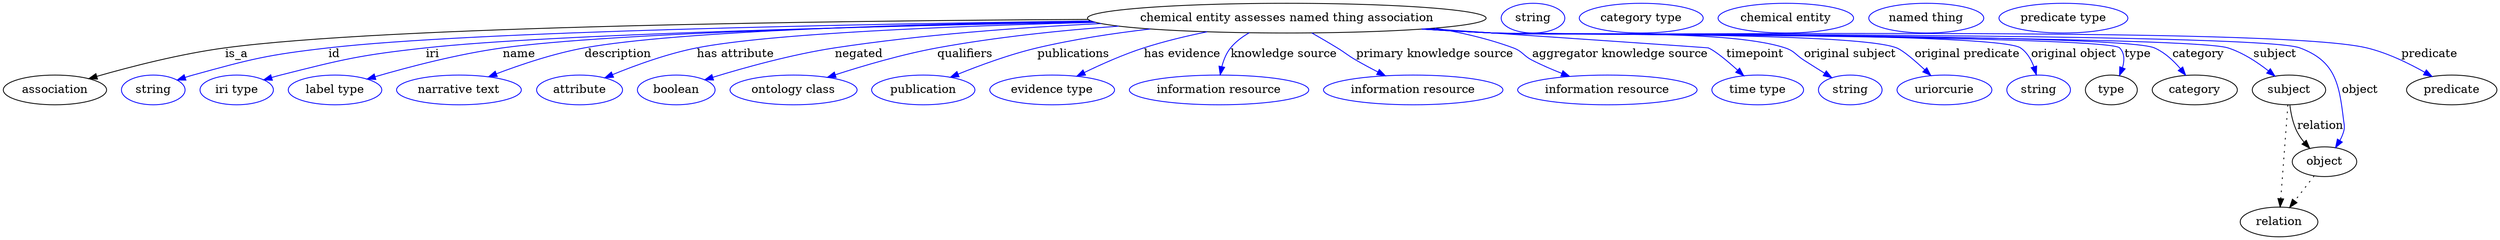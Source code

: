 digraph {
	graph [bb="0,0,3016,283"];
	node [label="\N"];
	"chemical entity assesses named thing association"	[height=0.5,
		label="chemical entity assesses named thing association",
		pos="1551.4,265",
		width=6.698];
	association	[height=0.5,
		pos="62.394,178",
		width=1.7332];
	"chemical entity assesses named thing association" -> association	[label=is_a,
		lp="282.39,221.5",
		pos="e,103.34,191.65 1311.1,263.48 996.67,261.76 462.83,254.95 268.39,229 214.64,221.83 154.52,206.34 113.17,194.5"];
	id	[color=blue,
		height=0.5,
		label=string,
		pos="181.39,178",
		width=1.0652];
	"chemical entity assesses named thing association" -> id	[color=blue,
		label=id,
		lp="400.39,221.5",
		pos="e,210.37,190.01 1314.7,261.55 1028.9,257.76 565.24,248.74 393.39,229 319.53,220.51 301.06,215.79 229.39,196 226.28,195.14 223.08,\
194.18 219.89,193.17",
		style=solid];
	iri	[color=blue,
		height=0.5,
		label="iri type",
		pos="282.39,178",
		width=1.2277];
	"chemical entity assesses named thing association" -> iri	[color=blue,
		label=iri,
		lp="519.39,221.5",
		pos="e,315.01,190.17 1318.7,260.28 1060.9,255.42 661.85,245.54 511.39,229 432.29,220.3 412.55,215.53 335.39,196 331.96,195.13 328.43,\
194.16 324.9,193.14",
		style=solid];
	name	[color=blue,
		height=0.5,
		label="label type",
		pos="401.39,178",
		width=1.5707];
	"chemical entity assesses named thing association" -> name	[color=blue,
		label=name,
		lp="623.39,221.5",
		pos="e,440.4,191.25 1316.9,260.73 1081.7,256.48 735.85,247.32 603.39,229 550.17,221.64 490.6,205.95 450.03,194.1",
		style=solid];
	description	[color=blue,
		height=0.5,
		label="narrative text",
		pos="551.39,178",
		width=2.0943];
	"chemical entity assesses named thing association" -> description	[color=blue,
		label=description,
		lp="741.89,221.5",
		pos="e,586.72,193.92 1314.2,261.65 1104.4,258.2 814.48,249.75 701.39,229 665.13,222.35 625.63,208.91 596.27,197.64",
		style=solid];
	"has attribute"	[color=blue,
		height=0.5,
		label=attribute,
		pos="696.39,178",
		width=1.4443];
	"chemical entity assesses named thing association" -> "has attribute"	[color=blue,
		label="has attribute",
		lp="884.39,221.5",
		pos="e,726.75,192.68 1319.8,259.92 1147.1,255.51 926.51,246.59 837.39,229 802.18,222.05 763.89,208.03 736.11,196.6",
		style=solid];
	negated	[color=blue,
		height=0.5,
		label=boolean,
		pos="813.39,178",
		width=1.2999];
	"chemical entity assesses named thing association" -> negated	[color=blue,
		label=negated,
		lp="1033.4,221.5",
		pos="e,847.79,190.35 1326.6,258.44 1227.4,253.71 1109.6,245.01 1004.4,229 953.22,221.22 895.96,205.22 857.6,193.4",
		style=solid];
	qualifiers	[color=blue,
		height=0.5,
		label="ontology class",
		pos="954.39,178",
		width=2.1304];
	"chemical entity assesses named thing association" -> qualifiers	[color=blue,
		label=qualifiers,
		lp="1161.9,221.5",
		pos="e,995.33,193.25 1347.8,255.31 1277.9,250.17 1199.3,242 1128.4,229 1086.2,221.27 1039.5,207.56 1005.1,196.45",
		style=solid];
	publications	[color=blue,
		height=0.5,
		label=publication,
		pos="1111.4,178",
		width=1.7332];
	"chemical entity assesses named thing association" -> publications	[color=blue,
		label=publications,
		lp="1293.4,221.5",
		pos="e,1144.2,193.34 1386,251.84 1341.3,246.65 1293.2,239.32 1249.4,229 1216.5,221.24 1180.6,208.09 1153.7,197.22",
		style=solid];
	"has evidence"	[color=blue,
		height=0.5,
		label="evidence type",
		pos="1267.4,178",
		width=2.0943];
	"chemical entity assesses named thing association" -> "has evidence"	[color=blue,
		label="has evidence",
		lp="1424.9,221.5",
		pos="e,1297.3,194.68 1454.8,248.42 1429.6,243.29 1402.8,236.84 1378.4,229 1353.8,221.08 1327.4,209.32 1306.5,199.19",
		style=solid];
	"knowledge source"	[color=blue,
		height=0.5,
		label="information resource",
		pos="1469.4,178",
		width=3.015];
	"chemical entity assesses named thing association" -> "knowledge source"	[color=blue,
		label="knowledge source",
		lp="1547.9,221.5",
		pos="e,1470.8,196.34 1505.9,247.23 1497.5,242.42 1489.4,236.41 1483.4,229 1478.1,222.52 1474.8,214.16 1472.8,206.15",
		style=solid];
	"primary knowledge source"	[color=blue,
		height=0.5,
		label="information resource",
		pos="1704.4,178",
		width=3.015];
	"chemical entity assesses named thing association" -> "primary knowledge source"	[color=blue,
		label="primary knowledge source",
		lp="1730.4,221.5",
		pos="e,1670.7,195.19 1581.7,247.07 1591.6,241.44 1602.5,235.06 1612.4,229 1622.8,222.63 1624.8,220.1 1635.4,214 1643.8,209.16 1652.9,\
204.28 1661.7,199.76",
		style=solid];
	"aggregator knowledge source"	[color=blue,
		height=0.5,
		label="information resource",
		pos="1939.4,178",
		width=3.015];
	"chemical entity assesses named thing association" -> "aggregator knowledge source"	[color=blue,
		label="aggregator knowledge source",
		lp="1954.9,221.5",
		pos="e,1893.7,194.43 1730.7,252.9 1762.8,247.6 1795.6,239.97 1825.4,229 1836.8,224.79 1837.5,219.55 1848.4,214 1859.7,208.22 1872.2,202.83 \
1884.2,198.09",
		style=solid];
	timepoint	[color=blue,
		height=0.5,
		label="time type",
		pos="2121.4,178",
		width=1.5346];
	"chemical entity assesses named thing association" -> timepoint	[color=blue,
		label=timepoint,
		lp="2118.4,221.5",
		pos="e,2104.5,195.15 1722.8,252.32 1870.7,242.22 2060.9,229.2 2061.4,229 2069.3,225.82 2084,213.68 2096.8,202.16",
		style=solid];
	"original subject"	[color=blue,
		height=0.5,
		label=string,
		pos="2233.4,178",
		width=1.0652];
	"chemical entity assesses named thing association" -> "original subject"	[color=blue,
		label="original subject",
		lp="2233.4,221.5",
		pos="e,2211.3,192.7 1720.1,252.13 1747.3,250.34 1775.1,248.56 1801.4,247 1879.8,242.34 2079.7,253.29 2154.4,229 2166,225.23 2167.1,220.57 \
2177.4,214 2185.6,208.79 2194.4,203.21 2202.7,198.07",
		style=solid];
	"original predicate"	[color=blue,
		height=0.5,
		label=uriorcurie,
		pos="2347.4,178",
		width=1.5887];
	"chemical entity assesses named thing association" -> "original predicate"	[color=blue,
		label="original predicate",
		lp="2374.9,221.5",
		pos="e,2330.8,195.48 1717.8,251.96 1745.7,250.15 1774.4,248.42 1801.4,247 1855.6,244.16 2238.9,248.83 2289.4,229 2297.1,225.96 2311.1,\
213.96 2323.5,202.48",
		style=solid];
	"original object"	[color=blue,
		height=0.5,
		label=string,
		pos="2461.4,178",
		width=1.0652];
	"chemical entity assesses named thing association" -> "original object"	[color=blue,
		label="original object",
		lp="2503.9,221.5",
		pos="e,2458.6,196.42 1716.4,251.85 1744.7,250.03 1773.9,248.32 1801.4,247 1836.8,245.3 2410,248.79 2439.4,229 2447.3,223.69 2452.4,214.87 \
2455.6,206.1",
		style=solid];
	type	[height=0.5,
		pos="2549.4,178",
		width=0.86659];
	"chemical entity assesses named thing association" -> type	[color=blue,
		label=type,
		lp="2581.4,221.5",
		pos="e,2559.2,195.51 1715.7,251.79 1744.3,249.96 1773.7,248.27 1801.4,247 1822.4,246.04 2544.7,244.07 2559.4,229 2565.6,222.65 2565.4,\
213.6 2562.9,204.95",
		style=solid];
	category	[height=0.5,
		pos="2650.4,178",
		width=1.4263];
	"chemical entity assesses named thing association" -> category	[color=blue,
		label=category,
		lp="2654.9,221.5",
		pos="e,2639.3,195.83 1715.4,251.78 1744,249.95 1773.6,248.26 1801.4,247 1845.8,244.99 2560.6,246.68 2601.4,229 2613.8,223.64 2624.6,213.53 \
2632.9,203.8",
		style=solid];
	subject	[height=0.5,
		pos="2764.4,178",
		width=1.2277];
	"chemical entity assesses named thing association" -> subject	[color=blue,
		label=subject,
		lp="2747.4,221.5",
		pos="e,2747.4,194.73 1715.1,251.75 1743.8,249.92 1773.5,248.23 1801.4,247 1850.7,244.82 2643.3,243.94 2690.4,229 2708.4,223.29 2726,211.71 \
2739.5,201.12",
		style=solid];
	object	[height=0.5,
		pos="2807.4,91",
		width=1.0832];
	"chemical entity assesses named thing association" -> object	[color=blue,
		label=object,
		lp="2850.4,178",
		pos="e,2820.8,108.09 1714.7,251.73 1743.6,249.89 1773.4,248.21 1801.4,247 1855.6,244.66 2726.5,247.81 2777.4,229 2819.9,213.3 2825.1,\
186.96 2830.4,142 2831.2,135.38 2832.3,133.39 2830.4,127 2829.4,123.55 2827.9,120.13 2826.1,116.85",
		style=solid];
	predicate	[height=0.5,
		pos="2961.4,178",
		width=1.5165];
	"chemical entity assesses named thing association" -> predicate	[color=blue,
		label=predicate,
		lp="2934.4,221.5",
		pos="e,2937.6,194.3 1714.4,251.71 1743.4,249.87 1773.3,248.2 1801.4,247 1918.8,242.01 2744.1,256.29 2858.4,229 2883.3,223.06 2909.1,210.47 \
2928.7,199.4",
		style=solid];
	association_type	[color=blue,
		height=0.5,
		label=string,
		pos="1848.4,265",
		width=1.0652];
	association_category	[color=blue,
		height=0.5,
		label="category type",
		pos="1979.4,265",
		width=2.0762];
	subject -> object	[label=relation,
		lp="2802.4,134.5",
		pos="e,2789.5,107.23 2765.5,159.55 2766.7,149.57 2769.2,137.07 2774.4,127 2776.6,122.68 2779.5,118.52 2782.7,114.66"];
	relation	[height=0.5,
		pos="2752.4,18",
		width=1.2999];
	subject -> relation	[pos="e,2753.7,36.188 2763.1,159.79 2761,132.48 2757,78.994 2754.5,46.38",
		style=dotted];
	"chemical entity assesses named thing association_subject"	[color=blue,
		height=0.5,
		label="chemical entity",
		pos="2154.4,265",
		width=2.2748];
	object -> relation	[pos="e,2765.2,35.54 2794.9,73.889 2788,64.939 2779.2,53.617 2771.4,43.584",
		style=dotted];
	"chemical entity assesses named thing association_object"	[color=blue,
		height=0.5,
		label="named thing",
		pos="2323.4,265",
		width=1.9318];
	"chemical entity assesses named thing association_predicate"	[color=blue,
		height=0.5,
		label="predicate type",
		pos="2489.4,265",
		width=2.1665];
}
